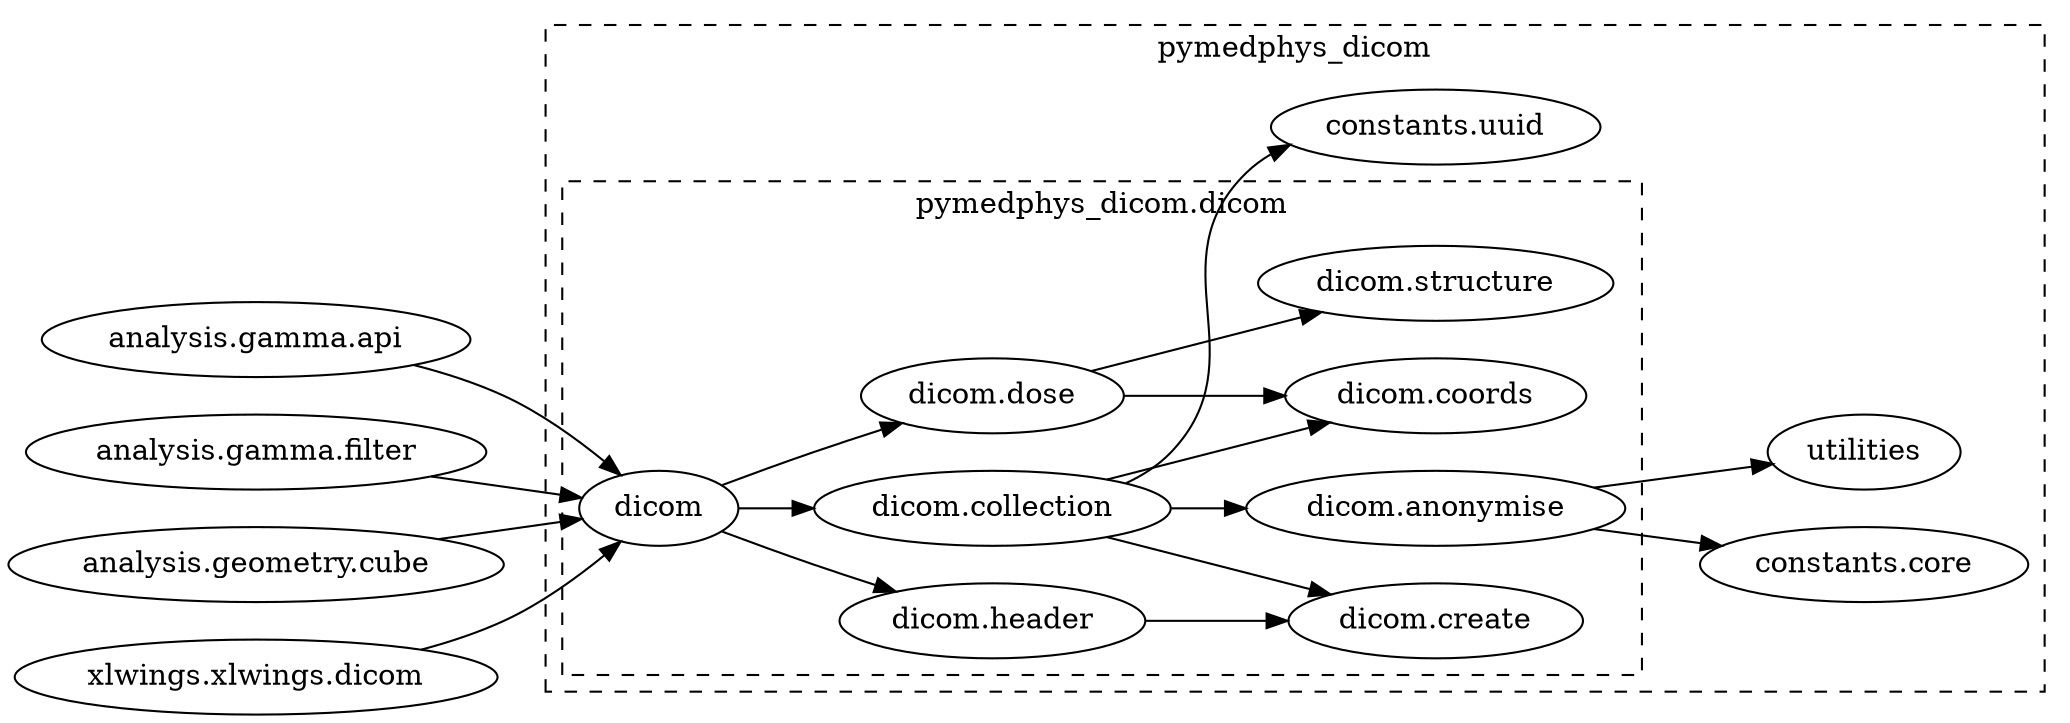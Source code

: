 strict digraph {
	graph [rankdir=LR];
	subgraph cluster_0 {
		graph [URL="#pymedphys-dicom",
			label=pymedphys_dicom,
			style=dashed
		];
		subgraph cluster_1 {
			graph [URL="#pymedphys-dicom-dicom",
				label="pymedphys_dicom.dicom"
			];
			{
				graph [rank=same];
				"pymedphys_dicom.dicom.anonymise"				 [URL="https://github.com/pymedphys/pymedphys/blob/master/packages/pymedphys_dicom/src/pymedphys_dicom/dicom/anonymise.py",
					label="dicom.anonymise"];
				"pymedphys_dicom.dicom.coords"				 [URL="https://github.com/pymedphys/pymedphys/blob/master/packages/pymedphys_dicom/src/pymedphys_dicom/dicom/coords.py",
					label="dicom.coords"];
				"pymedphys_dicom.dicom.create"				 [URL="https://github.com/pymedphys/pymedphys/blob/master/packages/pymedphys_dicom/src/pymedphys_dicom/dicom/create.py",
					label="dicom.create"];
				"pymedphys_dicom.dicom.structure"				 [URL="https://github.com/pymedphys/pymedphys/blob/master/packages/pymedphys_dicom/src/pymedphys_dicom/dicom/structure.py",
					label="dicom.structure"];
			}
			{
				graph [rank=same];
				"pymedphys_dicom.dicom.collection"				 [URL="https://github.com/pymedphys/pymedphys/blob/master/packages/pymedphys_dicom/src/pymedphys_dicom/dicom/collection.py",
					label="dicom.collection"];
				"pymedphys_dicom.dicom.dose"				 [URL="https://github.com/pymedphys/pymedphys/blob/master/packages/pymedphys_dicom/src/pymedphys_dicom/dicom/dose.py",
					label="dicom.dose"];
				"pymedphys_dicom.dicom.header"				 [URL="https://github.com/pymedphys/pymedphys/blob/master/packages/pymedphys_dicom/src/pymedphys_dicom/dicom/header.py",
					label="dicom.header"];
			}
			{
				graph [rank=same];
				"pymedphys_dicom.dicom"				 [URL="https://github.com/pymedphys/pymedphys/blob/master/packages/pymedphys_dicom/src/pymedphys_dicom/dicom",
					label=dicom];
			}
		}
		"pymedphys_dicom.constants.core"		 [URL="https://github.com/pymedphys/pymedphys/blob/master/packages/pymedphys_dicom/src/pymedphys_dicom/constants/core.py",
			label="constants.core"];
		"pymedphys_dicom.constants.uuid"		 [URL="https://github.com/pymedphys/pymedphys/blob/master/packages/pymedphys_dicom/src/pymedphys_dicom/constants/uuid.py",
			label="constants.uuid"];
		"pymedphys_dicom.utilities"		 [URL="https://github.com/pymedphys/pymedphys/blob/master/packages/pymedphys_dicom/src/pymedphys_dicom/utilities",
			label=utilities];
	}
	"pymedphys_dicom.dicom.anonymise" -> "pymedphys_dicom.constants.core";
	"pymedphys_dicom.dicom.anonymise" -> "pymedphys_dicom.utilities";
	"pymedphys_dicom.dicom.collection" -> "pymedphys_dicom.constants.uuid";
	"pymedphys_dicom.dicom.collection" -> "pymedphys_dicom.dicom.anonymise";
	"pymedphys_dicom.dicom.collection" -> "pymedphys_dicom.dicom.coords";
	"pymedphys_dicom.dicom.collection" -> "pymedphys_dicom.dicom.create";
	"pymedphys_dicom.dicom.dose" -> "pymedphys_dicom.dicom.coords";
	"pymedphys_dicom.dicom.dose" -> "pymedphys_dicom.dicom.structure";
	"pymedphys_dicom.dicom.header" -> "pymedphys_dicom.dicom.create";
	"pymedphys_dicom.dicom" -> "pymedphys_dicom.dicom.collection";
	"pymedphys_dicom.dicom" -> "pymedphys_dicom.dicom.dose";
	"pymedphys_dicom.dicom" -> "pymedphys_dicom.dicom.header";
	"pymedphys_analysis.gamma.api"	 [URL="https://github.com/pymedphys/pymedphys/blob/master/packages/pymedphys_analysis/src/pymedphys_analysis/gamma/api.py",
		label="analysis.gamma.api"];
	"pymedphys_analysis.gamma.api" -> "pymedphys_dicom.dicom";
	"pymedphys_analysis.gamma.filter"	 [URL="https://github.com/pymedphys/pymedphys/blob/master/packages/pymedphys_analysis/src/pymedphys_analysis/gamma/filter.py",
		label="analysis.gamma.filter"];
	"pymedphys_analysis.gamma.filter" -> "pymedphys_dicom.dicom";
	"pymedphys_analysis.geometry.cube"	 [URL="https://github.com/pymedphys/pymedphys/blob/master/packages/pymedphys_analysis/src/pymedphys_analysis/geometry/cube.py",
		label="analysis.geometry.cube"];
	"pymedphys_analysis.geometry.cube" -> "pymedphys_dicom.dicom";
	"pymedphys_xlwings.xlwings.dicom"	 [URL="https://github.com/pymedphys/pymedphys/blob/master/packages/pymedphys_xlwings/src/pymedphys_xlwings/xlwings/dicom.py",
		label="xlwings.xlwings.dicom"];
	"pymedphys_xlwings.xlwings.dicom" -> "pymedphys_dicom.dicom";
}
